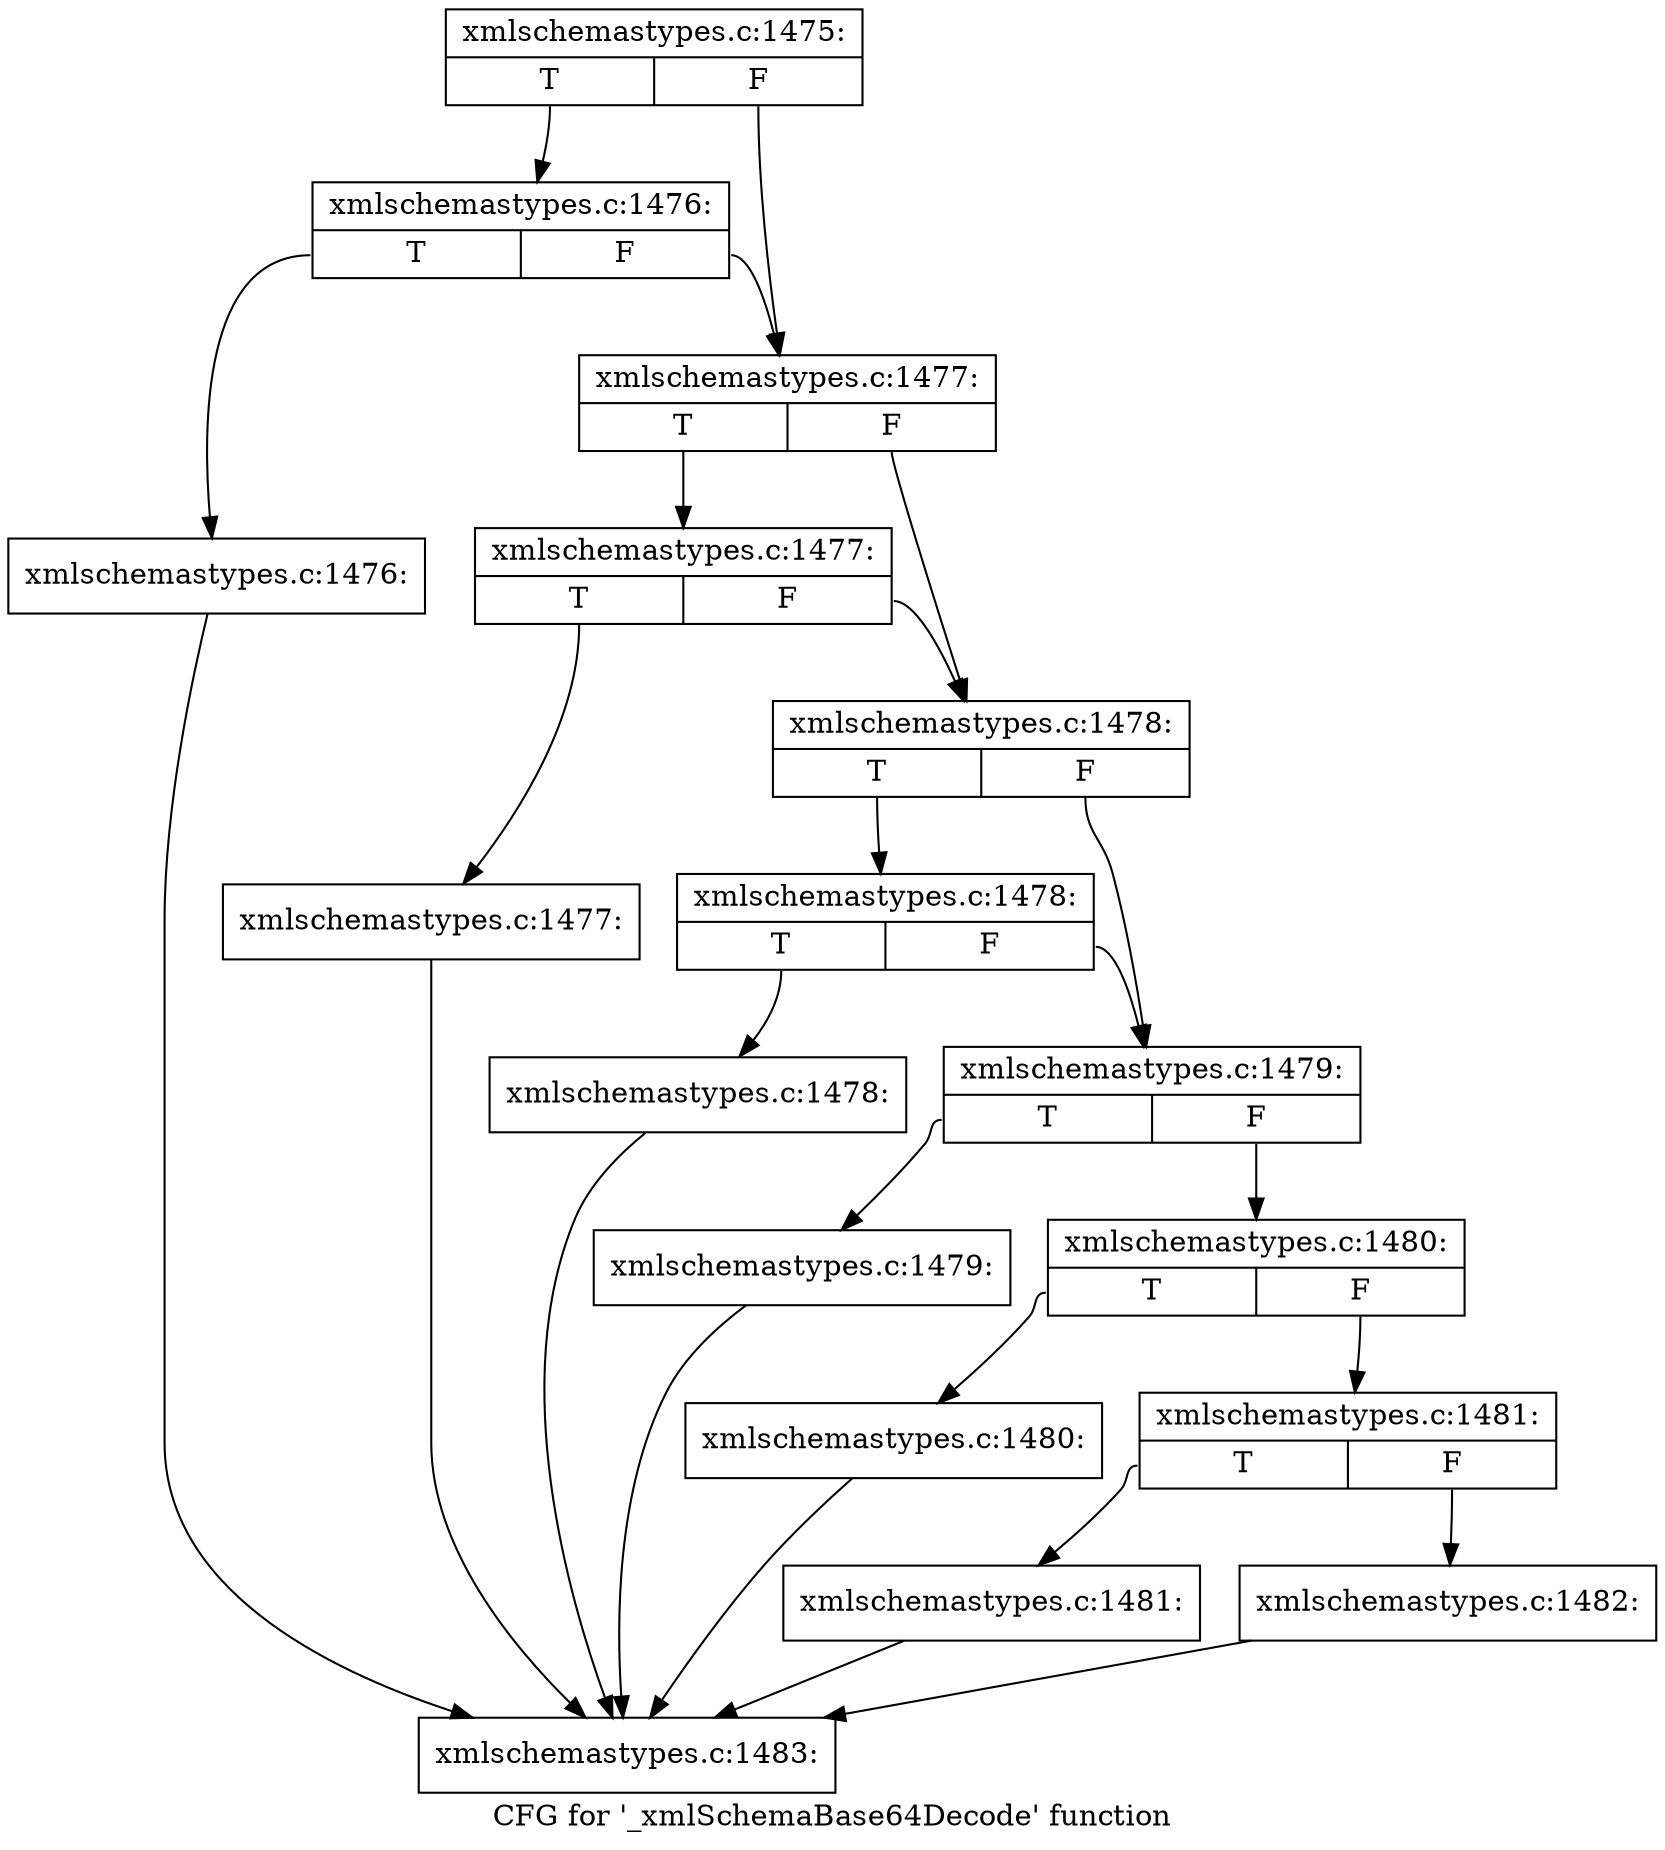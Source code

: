 digraph "CFG for '_xmlSchemaBase64Decode' function" {
	label="CFG for '_xmlSchemaBase64Decode' function";

	Node0x592e9e0 [shape=record,label="{xmlschemastypes.c:1475:|{<s0>T|<s1>F}}"];
	Node0x592e9e0:s0 -> Node0x59295c0;
	Node0x592e9e0:s1 -> Node0x592e970;
	Node0x59295c0 [shape=record,label="{xmlschemastypes.c:1476:|{<s0>T|<s1>F}}"];
	Node0x59295c0:s0 -> Node0x592e920;
	Node0x59295c0:s1 -> Node0x592e970;
	Node0x592e920 [shape=record,label="{xmlschemastypes.c:1476:}"];
	Node0x592e920 -> Node0x592ea30;
	Node0x592e970 [shape=record,label="{xmlschemastypes.c:1477:|{<s0>T|<s1>F}}"];
	Node0x592e970:s0 -> Node0x592f7e0;
	Node0x592e970:s1 -> Node0x592f790;
	Node0x592f7e0 [shape=record,label="{xmlschemastypes.c:1477:|{<s0>T|<s1>F}}"];
	Node0x592f7e0:s0 -> Node0x592f740;
	Node0x592f7e0:s1 -> Node0x592f790;
	Node0x592f740 [shape=record,label="{xmlschemastypes.c:1477:}"];
	Node0x592f740 -> Node0x592ea30;
	Node0x592f790 [shape=record,label="{xmlschemastypes.c:1478:|{<s0>T|<s1>F}}"];
	Node0x592f790:s0 -> Node0x59302c0;
	Node0x592f790:s1 -> Node0x5930270;
	Node0x59302c0 [shape=record,label="{xmlschemastypes.c:1478:|{<s0>T|<s1>F}}"];
	Node0x59302c0:s0 -> Node0x5930220;
	Node0x59302c0:s1 -> Node0x5930270;
	Node0x5930220 [shape=record,label="{xmlschemastypes.c:1478:}"];
	Node0x5930220 -> Node0x592ea30;
	Node0x5930270 [shape=record,label="{xmlschemastypes.c:1479:|{<s0>T|<s1>F}}"];
	Node0x5930270:s0 -> Node0x5930d00;
	Node0x5930270:s1 -> Node0x5930d50;
	Node0x5930d00 [shape=record,label="{xmlschemastypes.c:1479:}"];
	Node0x5930d00 -> Node0x592ea30;
	Node0x5930d50 [shape=record,label="{xmlschemastypes.c:1480:|{<s0>T|<s1>F}}"];
	Node0x5930d50:s0 -> Node0x5931210;
	Node0x5930d50:s1 -> Node0x5931260;
	Node0x5931210 [shape=record,label="{xmlschemastypes.c:1480:}"];
	Node0x5931210 -> Node0x592ea30;
	Node0x5931260 [shape=record,label="{xmlschemastypes.c:1481:|{<s0>T|<s1>F}}"];
	Node0x5931260:s0 -> Node0x5931760;
	Node0x5931260:s1 -> Node0x59317b0;
	Node0x5931760 [shape=record,label="{xmlschemastypes.c:1481:}"];
	Node0x5931760 -> Node0x592ea30;
	Node0x59317b0 [shape=record,label="{xmlschemastypes.c:1482:}"];
	Node0x59317b0 -> Node0x592ea30;
	Node0x592ea30 [shape=record,label="{xmlschemastypes.c:1483:}"];
}
